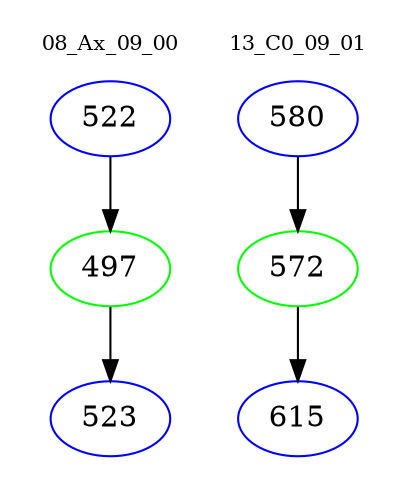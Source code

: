 digraph{
subgraph cluster_0 {
color = white
label = "08_Ax_09_00";
fontsize=10;
T0_522 [label="522", color="blue"]
T0_522 -> T0_497 [color="black"]
T0_497 [label="497", color="green"]
T0_497 -> T0_523 [color="black"]
T0_523 [label="523", color="blue"]
}
subgraph cluster_1 {
color = white
label = "13_C0_09_01";
fontsize=10;
T1_580 [label="580", color="blue"]
T1_580 -> T1_572 [color="black"]
T1_572 [label="572", color="green"]
T1_572 -> T1_615 [color="black"]
T1_615 [label="615", color="blue"]
}
}
